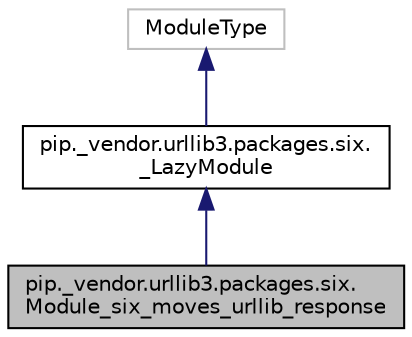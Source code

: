 digraph "pip._vendor.urllib3.packages.six.Module_six_moves_urllib_response"
{
  edge [fontname="Helvetica",fontsize="10",labelfontname="Helvetica",labelfontsize="10"];
  node [fontname="Helvetica",fontsize="10",shape=record];
  Node3 [label="pip._vendor.urllib3.packages.six.\lModule_six_moves_urllib_response",height=0.2,width=0.4,color="black", fillcolor="grey75", style="filled", fontcolor="black"];
  Node4 -> Node3 [dir="back",color="midnightblue",fontsize="10",style="solid",fontname="Helvetica"];
  Node4 [label="pip._vendor.urllib3.packages.six.\l_LazyModule",height=0.2,width=0.4,color="black", fillcolor="white", style="filled",URL="$classpip_1_1__vendor_1_1urllib3_1_1packages_1_1six_1_1___lazy_module.html"];
  Node5 -> Node4 [dir="back",color="midnightblue",fontsize="10",style="solid",fontname="Helvetica"];
  Node5 [label="ModuleType",height=0.2,width=0.4,color="grey75", fillcolor="white", style="filled"];
}
